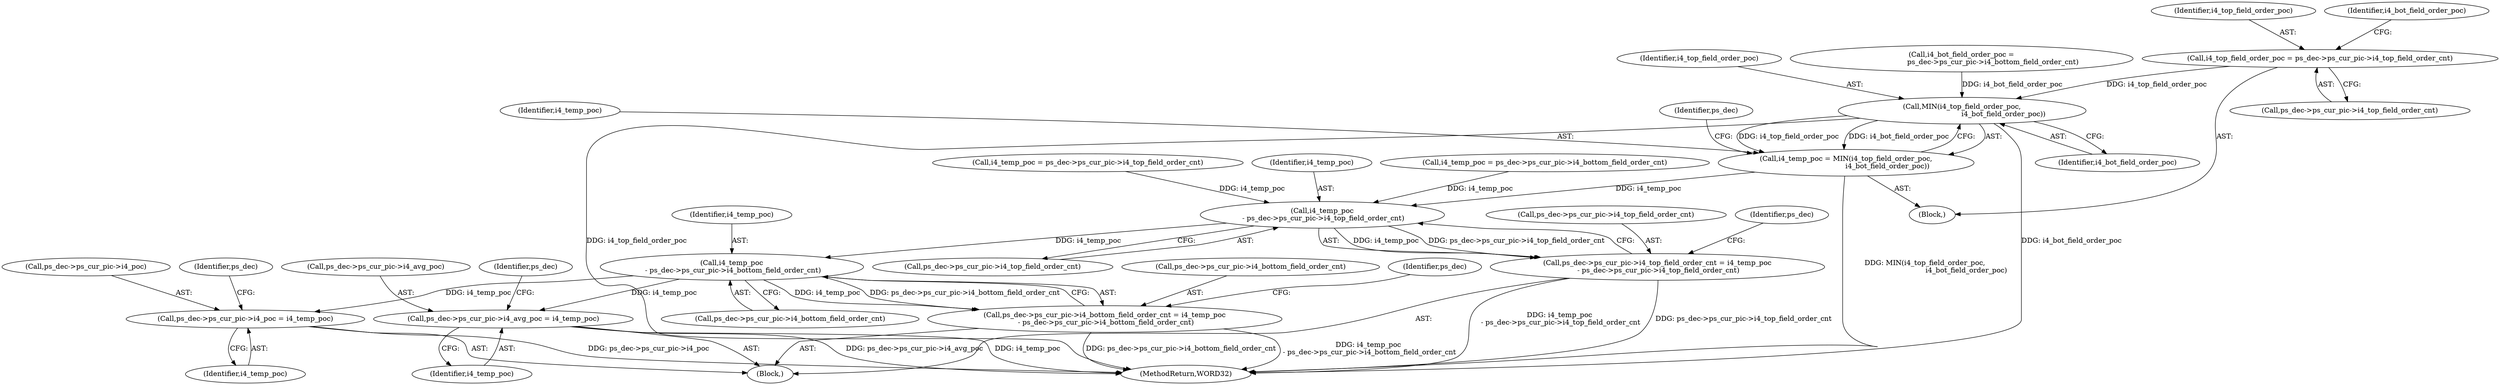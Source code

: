 digraph "0_Android_0b23c81c3dd9ec38f7e6806a3955fed1925541a0_2@pointer" {
"1001335" [label="(Call,i4_top_field_order_poc = ps_dec->ps_cur_pic->i4_top_field_order_cnt)"];
"1001351" [label="(Call,MIN(i4_top_field_order_poc,\n                                     i4_bot_field_order_poc))"];
"1001349" [label="(Call,i4_temp_poc = MIN(i4_top_field_order_poc,\n                                     i4_bot_field_order_poc))"];
"1001381" [label="(Call,i4_temp_poc\n - ps_dec->ps_cur_pic->i4_top_field_order_cnt)"];
"1001375" [label="(Call,ps_dec->ps_cur_pic->i4_top_field_order_cnt = i4_temp_poc\n - ps_dec->ps_cur_pic->i4_top_field_order_cnt)"];
"1001394" [label="(Call,i4_temp_poc\n - ps_dec->ps_cur_pic->i4_bottom_field_order_cnt)"];
"1001388" [label="(Call,ps_dec->ps_cur_pic->i4_bottom_field_order_cnt = i4_temp_poc\n - ps_dec->ps_cur_pic->i4_bottom_field_order_cnt)"];
"1001401" [label="(Call,ps_dec->ps_cur_pic->i4_poc = i4_temp_poc)"];
"1001408" [label="(Call,ps_dec->ps_cur_pic->i4_avg_poc = i4_temp_poc)"];
"1001407" [label="(Identifier,i4_temp_poc)"];
"1001383" [label="(Call,ps_dec->ps_cur_pic->i4_top_field_order_cnt)"];
"1002619" [label="(MethodReturn,WORD32)"];
"1001335" [label="(Call,i4_top_field_order_poc = ps_dec->ps_cur_pic->i4_top_field_order_cnt)"];
"1001352" [label="(Identifier,i4_top_field_order_poc)"];
"1001336" [label="(Identifier,i4_top_field_order_poc)"];
"1001378" [label="(Identifier,ps_dec)"];
"1001325" [label="(Block,)"];
"1001389" [label="(Call,ps_dec->ps_cur_pic->i4_bottom_field_order_cnt)"];
"1001381" [label="(Call,i4_temp_poc\n - ps_dec->ps_cur_pic->i4_top_field_order_cnt)"];
"1001337" [label="(Call,ps_dec->ps_cur_pic->i4_top_field_order_cnt)"];
"1001349" [label="(Call,i4_temp_poc = MIN(i4_top_field_order_poc,\n                                     i4_bot_field_order_poc))"];
"1001368" [label="(Call,i4_temp_poc = ps_dec->ps_cur_pic->i4_bottom_field_order_cnt)"];
"1001409" [label="(Call,ps_dec->ps_cur_pic->i4_avg_poc)"];
"1001343" [label="(Identifier,i4_bot_field_order_poc)"];
"1001388" [label="(Call,ps_dec->ps_cur_pic->i4_bottom_field_order_cnt = i4_temp_poc\n - ps_dec->ps_cur_pic->i4_bottom_field_order_cnt)"];
"1001350" [label="(Identifier,i4_temp_poc)"];
"1001375" [label="(Call,ps_dec->ps_cur_pic->i4_top_field_order_cnt = i4_temp_poc\n - ps_dec->ps_cur_pic->i4_top_field_order_cnt)"];
"1001353" [label="(Identifier,i4_bot_field_order_poc)"];
"1001395" [label="(Identifier,i4_temp_poc)"];
"1001402" [label="(Call,ps_dec->ps_cur_pic->i4_poc)"];
"1001396" [label="(Call,ps_dec->ps_cur_pic->i4_bottom_field_order_cnt)"];
"1001360" [label="(Call,i4_temp_poc = ps_dec->ps_cur_pic->i4_top_field_order_cnt)"];
"1001334" [label="(Block,)"];
"1001391" [label="(Identifier,ps_dec)"];
"1001376" [label="(Call,ps_dec->ps_cur_pic->i4_top_field_order_cnt)"];
"1001411" [label="(Identifier,ps_dec)"];
"1001351" [label="(Call,MIN(i4_top_field_order_poc,\n                                     i4_bot_field_order_poc))"];
"1001394" [label="(Call,i4_temp_poc\n - ps_dec->ps_cur_pic->i4_bottom_field_order_cnt)"];
"1001342" [label="(Call,i4_bot_field_order_poc =\n                            ps_dec->ps_cur_pic->i4_bottom_field_order_cnt)"];
"1001408" [label="(Call,ps_dec->ps_cur_pic->i4_avg_poc = i4_temp_poc)"];
"1001382" [label="(Identifier,i4_temp_poc)"];
"1001404" [label="(Identifier,ps_dec)"];
"1001418" [label="(Identifier,ps_dec)"];
"1001401" [label="(Call,ps_dec->ps_cur_pic->i4_poc = i4_temp_poc)"];
"1001414" [label="(Identifier,i4_temp_poc)"];
"1001335" -> "1001334"  [label="AST: "];
"1001335" -> "1001337"  [label="CFG: "];
"1001336" -> "1001335"  [label="AST: "];
"1001337" -> "1001335"  [label="AST: "];
"1001343" -> "1001335"  [label="CFG: "];
"1001335" -> "1001351"  [label="DDG: i4_top_field_order_poc"];
"1001351" -> "1001349"  [label="AST: "];
"1001351" -> "1001353"  [label="CFG: "];
"1001352" -> "1001351"  [label="AST: "];
"1001353" -> "1001351"  [label="AST: "];
"1001349" -> "1001351"  [label="CFG: "];
"1001351" -> "1002619"  [label="DDG: i4_bot_field_order_poc"];
"1001351" -> "1002619"  [label="DDG: i4_top_field_order_poc"];
"1001351" -> "1001349"  [label="DDG: i4_top_field_order_poc"];
"1001351" -> "1001349"  [label="DDG: i4_bot_field_order_poc"];
"1001342" -> "1001351"  [label="DDG: i4_bot_field_order_poc"];
"1001349" -> "1001334"  [label="AST: "];
"1001350" -> "1001349"  [label="AST: "];
"1001378" -> "1001349"  [label="CFG: "];
"1001349" -> "1002619"  [label="DDG: MIN(i4_top_field_order_poc,\n                                     i4_bot_field_order_poc)"];
"1001349" -> "1001381"  [label="DDG: i4_temp_poc"];
"1001381" -> "1001375"  [label="AST: "];
"1001381" -> "1001383"  [label="CFG: "];
"1001382" -> "1001381"  [label="AST: "];
"1001383" -> "1001381"  [label="AST: "];
"1001375" -> "1001381"  [label="CFG: "];
"1001381" -> "1001375"  [label="DDG: i4_temp_poc"];
"1001381" -> "1001375"  [label="DDG: ps_dec->ps_cur_pic->i4_top_field_order_cnt"];
"1001360" -> "1001381"  [label="DDG: i4_temp_poc"];
"1001368" -> "1001381"  [label="DDG: i4_temp_poc"];
"1001381" -> "1001394"  [label="DDG: i4_temp_poc"];
"1001375" -> "1001325"  [label="AST: "];
"1001376" -> "1001375"  [label="AST: "];
"1001391" -> "1001375"  [label="CFG: "];
"1001375" -> "1002619"  [label="DDG: i4_temp_poc\n - ps_dec->ps_cur_pic->i4_top_field_order_cnt"];
"1001375" -> "1002619"  [label="DDG: ps_dec->ps_cur_pic->i4_top_field_order_cnt"];
"1001394" -> "1001388"  [label="AST: "];
"1001394" -> "1001396"  [label="CFG: "];
"1001395" -> "1001394"  [label="AST: "];
"1001396" -> "1001394"  [label="AST: "];
"1001388" -> "1001394"  [label="CFG: "];
"1001394" -> "1001388"  [label="DDG: i4_temp_poc"];
"1001394" -> "1001388"  [label="DDG: ps_dec->ps_cur_pic->i4_bottom_field_order_cnt"];
"1001394" -> "1001401"  [label="DDG: i4_temp_poc"];
"1001394" -> "1001408"  [label="DDG: i4_temp_poc"];
"1001388" -> "1001325"  [label="AST: "];
"1001389" -> "1001388"  [label="AST: "];
"1001404" -> "1001388"  [label="CFG: "];
"1001388" -> "1002619"  [label="DDG: ps_dec->ps_cur_pic->i4_bottom_field_order_cnt"];
"1001388" -> "1002619"  [label="DDG: i4_temp_poc\n - ps_dec->ps_cur_pic->i4_bottom_field_order_cnt"];
"1001401" -> "1001325"  [label="AST: "];
"1001401" -> "1001407"  [label="CFG: "];
"1001402" -> "1001401"  [label="AST: "];
"1001407" -> "1001401"  [label="AST: "];
"1001411" -> "1001401"  [label="CFG: "];
"1001401" -> "1002619"  [label="DDG: ps_dec->ps_cur_pic->i4_poc"];
"1001408" -> "1001325"  [label="AST: "];
"1001408" -> "1001414"  [label="CFG: "];
"1001409" -> "1001408"  [label="AST: "];
"1001414" -> "1001408"  [label="AST: "];
"1001418" -> "1001408"  [label="CFG: "];
"1001408" -> "1002619"  [label="DDG: ps_dec->ps_cur_pic->i4_avg_poc"];
"1001408" -> "1002619"  [label="DDG: i4_temp_poc"];
}
